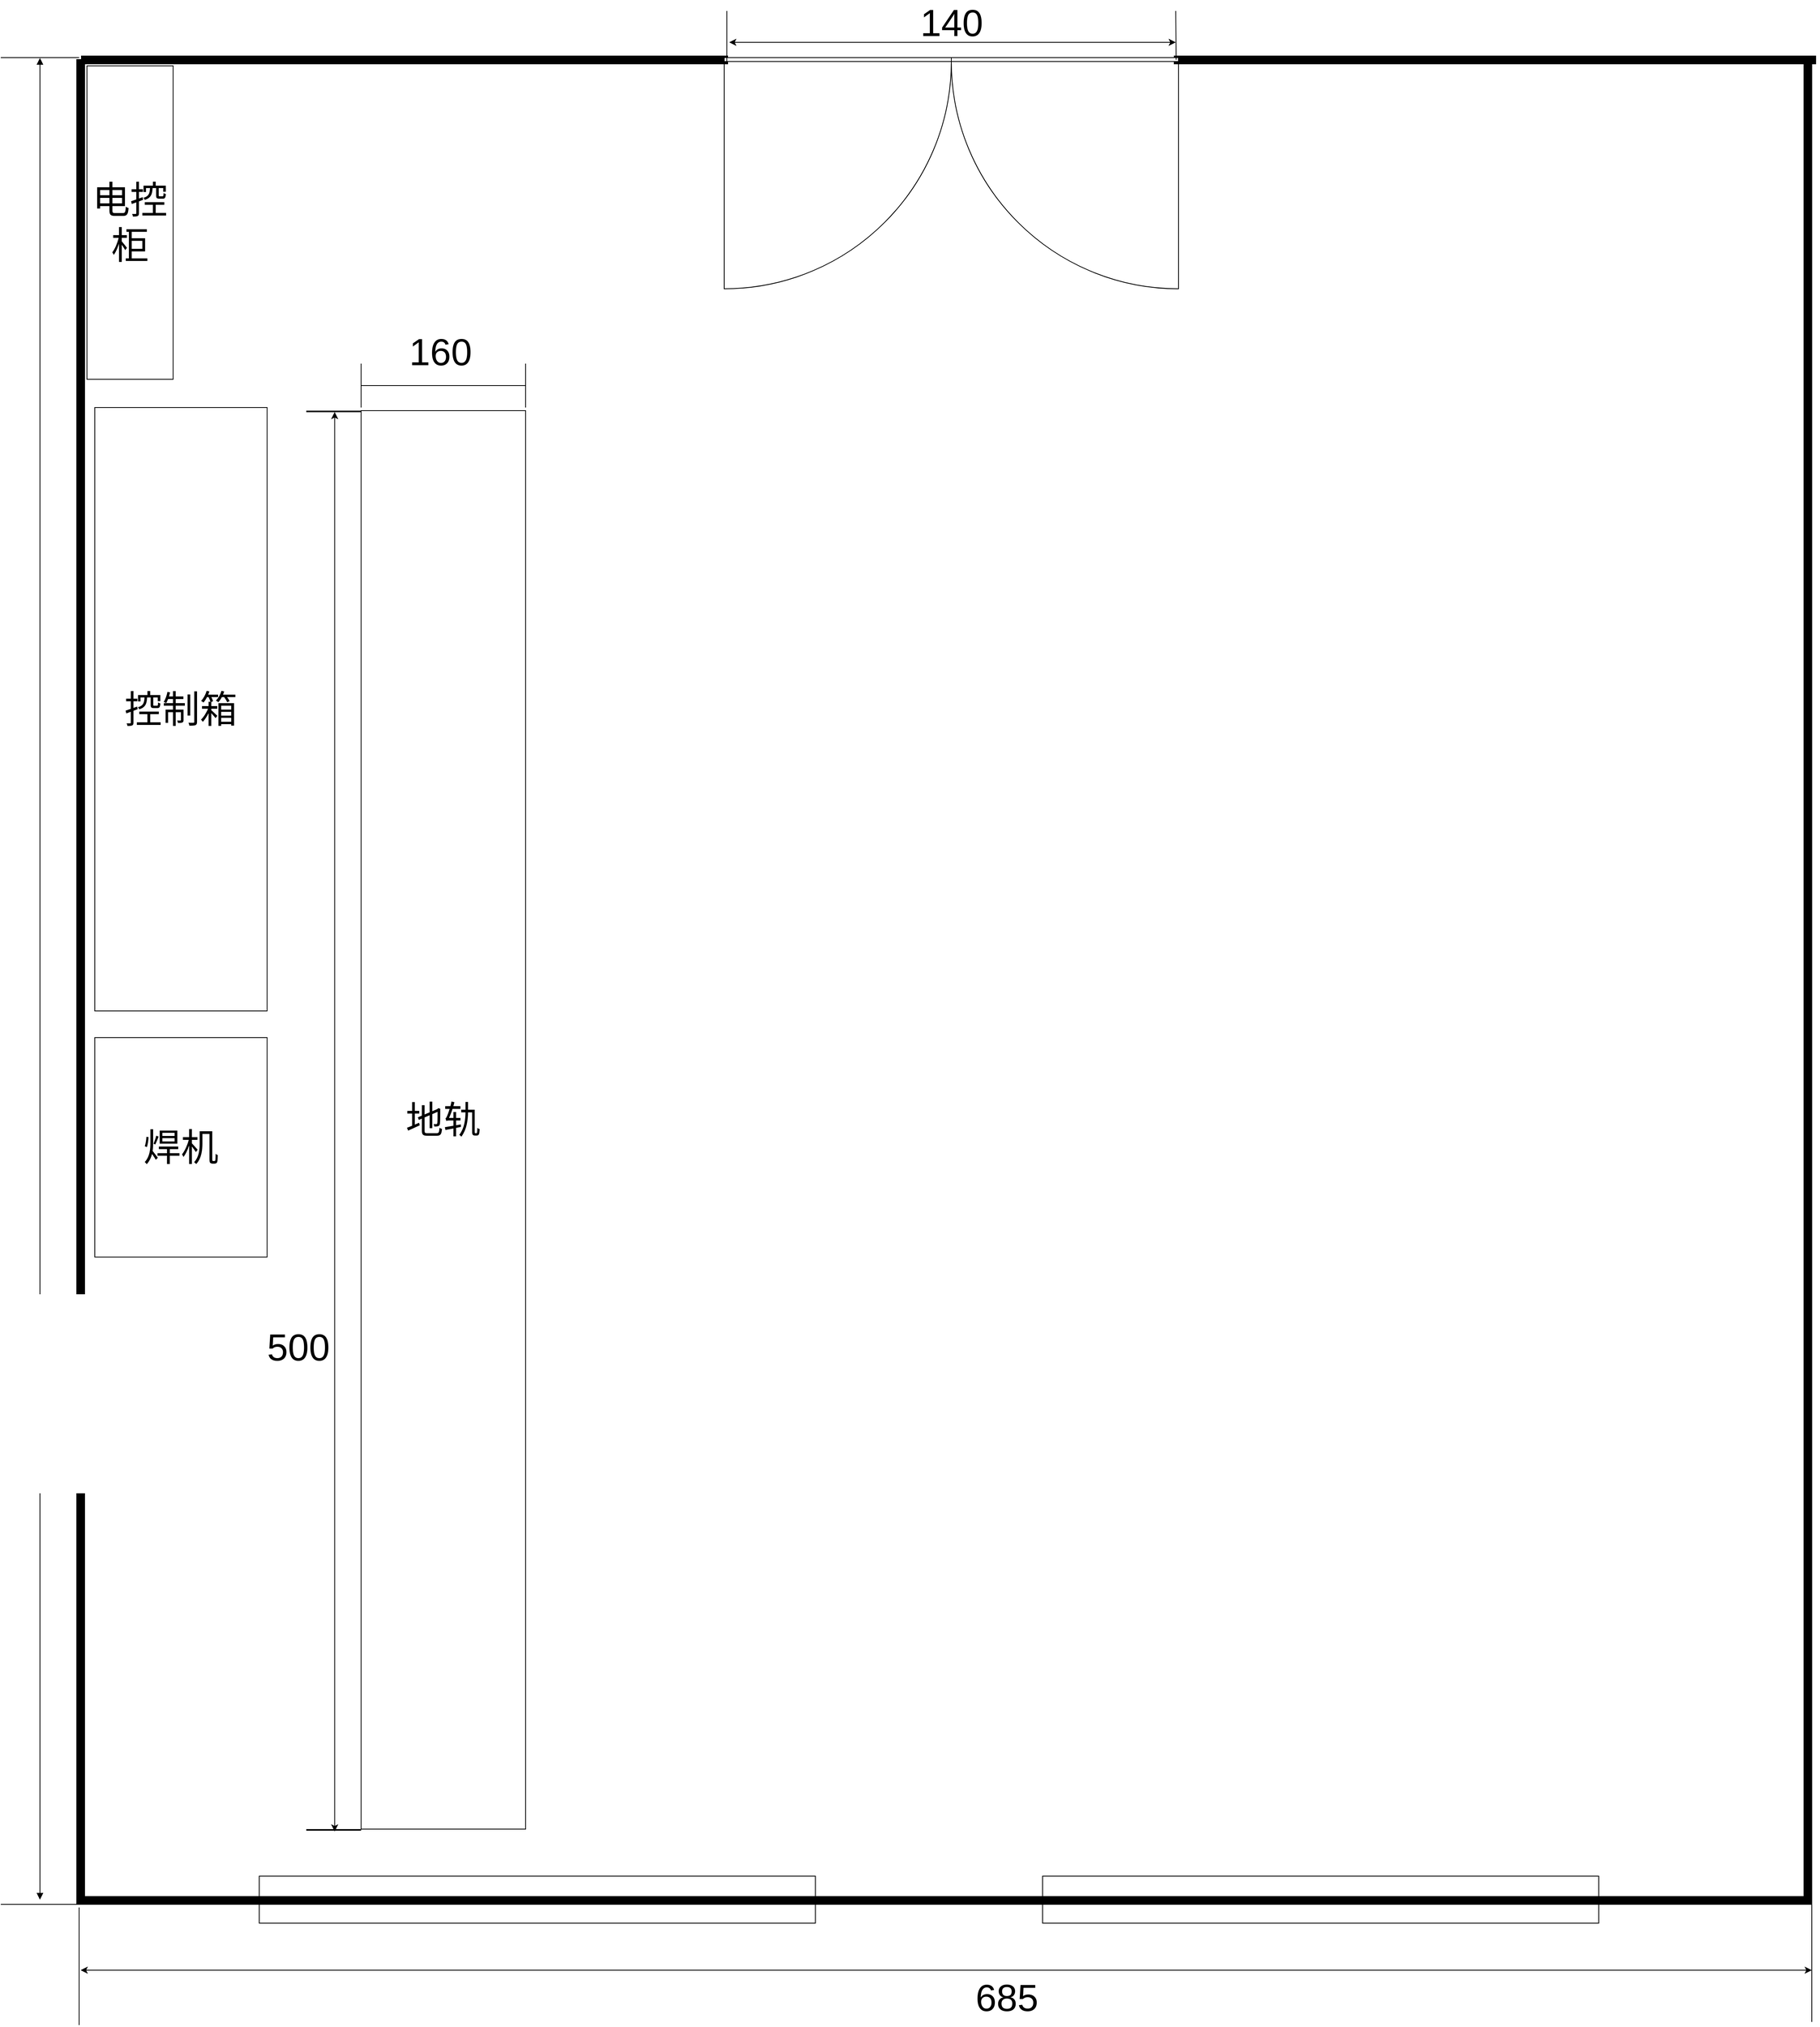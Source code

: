 <mxfile version="21.1.1" type="github">
  <diagram name="第 1 页" id="9VyFLo5dkuPswK5dTQU8">
    <mxGraphModel dx="3083" dy="2622" grid="1" gridSize="10" guides="1" tooltips="1" connect="1" arrows="1" fold="1" page="1" pageScale="1" pageWidth="827" pageHeight="1169" math="0" shadow="0">
      <root>
        <mxCell id="0" />
        <mxCell id="1" parent="0" />
        <mxCell id="Bef0XKD4eRXr6pYGSOdi-11" value="" style="rounded=0;whiteSpace=wrap;html=1;" vertex="1" parent="1">
          <mxGeometry x="1380" y="2060" width="710" height="60" as="geometry" />
        </mxCell>
        <mxCell id="Bef0XKD4eRXr6pYGSOdi-10" value="" style="rounded=0;whiteSpace=wrap;html=1;" vertex="1" parent="1">
          <mxGeometry x="380" y="2060" width="710" height="60" as="geometry" />
        </mxCell>
        <mxCell id="Bef0XKD4eRXr6pYGSOdi-4" value="" style="verticalLabelPosition=bottom;html=1;verticalAlign=top;align=center;strokeWidth=1;shape=mxgraph.floorplan.wallU;fillColor=#000000;rounded=0;shadow=0;comic=0;fontFamily=Verdana;fontSize=12;rotation=-180;" vertex="1" parent="1">
          <mxGeometry x="147" y="-258" width="2215" height="2354" as="geometry" />
        </mxCell>
        <mxCell id="Bef0XKD4eRXr6pYGSOdi-6" value="" style="verticalLabelPosition=bottom;html=1;verticalAlign=top;align=center;strokeWidth=1;shape=mxgraph.floorplan.wall;fillColor=#000000;direction=south;rounded=0;shadow=0;comic=0;fontFamily=Verdana;fontSize=12;rotation=90;" vertex="1" parent="1">
          <mxGeometry x="560.5" y="-670" width="10" height="825" as="geometry" />
        </mxCell>
        <mxCell id="Bef0XKD4eRXr6pYGSOdi-7" value="" style="verticalLabelPosition=bottom;html=1;verticalAlign=top;align=center;strokeWidth=1;shape=mxgraph.floorplan.wall;fillColor=#000000;direction=south;rounded=0;shadow=0;comic=0;fontFamily=Verdana;fontSize=12;rotation=90;" vertex="1" parent="1">
          <mxGeometry x="1952.5" y="-667" width="10" height="819" as="geometry" />
        </mxCell>
        <mxCell id="Bef0XKD4eRXr6pYGSOdi-8" value="" style="verticalLabelPosition=bottom;html=1;verticalAlign=top;align=center;strokeWidth=1;shape=mxgraph.floorplan.doorDouble;rounded=0;shadow=0;comic=0;fontFamily=Verdana;fontSize=12;rotation=0;" vertex="1" parent="1">
          <mxGeometry x="973.5" y="-260.5" width="580" height="70" as="geometry" />
        </mxCell>
        <mxCell id="Bef0XKD4eRXr6pYGSOdi-9" value="&lt;font style=&quot;font-size: 48px;&quot;&gt;电控柜&lt;/font&gt;" style="rounded=0;whiteSpace=wrap;html=1;rotation=0;" vertex="1" parent="1">
          <mxGeometry x="160" y="-250" width="110" height="400" as="geometry" />
        </mxCell>
        <mxCell id="Bef0XKD4eRXr6pYGSOdi-14" value="" style="endArrow=block;startArrow=block;endFill=1;startFill=1;html=1;rounded=0;" edge="1" parent="1">
          <mxGeometry width="160" relative="1" as="geometry">
            <mxPoint x="100" y="-260" as="sourcePoint" />
            <mxPoint x="100" y="2090" as="targetPoint" />
          </mxGeometry>
        </mxCell>
        <mxCell id="Bef0XKD4eRXr6pYGSOdi-16" value="" style="endArrow=none;html=1;rounded=0;" edge="1" parent="1">
          <mxGeometry width="50" height="50" relative="1" as="geometry">
            <mxPoint x="50" y="-260.5" as="sourcePoint" />
            <mxPoint x="150" y="-260.5" as="targetPoint" />
          </mxGeometry>
        </mxCell>
        <mxCell id="Bef0XKD4eRXr6pYGSOdi-17" value="" style="endArrow=none;html=1;rounded=0;entryX=0.998;entryY=0;entryDx=0;entryDy=0;entryPerimeter=0;" edge="1" parent="1" target="Bef0XKD4eRXr6pYGSOdi-4">
          <mxGeometry width="50" height="50" relative="1" as="geometry">
            <mxPoint x="50" y="2096" as="sourcePoint" />
            <mxPoint x="130" y="1970" as="targetPoint" />
          </mxGeometry>
        </mxCell>
        <mxCell id="Bef0XKD4eRXr6pYGSOdi-18" value="" style="endArrow=classic;startArrow=classic;html=1;rounded=0;" edge="1" parent="1">
          <mxGeometry width="50" height="50" relative="1" as="geometry">
            <mxPoint x="152" y="2180" as="sourcePoint" />
            <mxPoint x="2362" y="2180" as="targetPoint" />
          </mxGeometry>
        </mxCell>
        <mxCell id="Bef0XKD4eRXr6pYGSOdi-19" value="" style="endArrow=none;html=1;rounded=0;" edge="1" parent="1">
          <mxGeometry width="50" height="50" relative="1" as="geometry">
            <mxPoint x="150" y="2250" as="sourcePoint" />
            <mxPoint x="150" y="2100" as="targetPoint" />
          </mxGeometry>
        </mxCell>
        <mxCell id="Bef0XKD4eRXr6pYGSOdi-20" value="" style="endArrow=none;html=1;rounded=0;" edge="1" parent="1">
          <mxGeometry width="50" height="50" relative="1" as="geometry">
            <mxPoint x="2362" y="2246" as="sourcePoint" />
            <mxPoint x="2362" y="2096" as="targetPoint" />
          </mxGeometry>
        </mxCell>
        <mxCell id="Bef0XKD4eRXr6pYGSOdi-21" value="&lt;font style=&quot;font-size: 48px;&quot;&gt;685&lt;/font&gt;" style="text;html=1;strokeColor=none;fillColor=none;align=center;verticalAlign=middle;whiteSpace=wrap;rounded=0;" vertex="1" parent="1">
          <mxGeometry x="1300" y="2200" width="69" height="30" as="geometry" />
        </mxCell>
        <mxCell id="Bef0XKD4eRXr6pYGSOdi-23" value="&lt;font style=&quot;font-size: 48px;&quot;&gt;地轨&lt;/font&gt;" style="rounded=0;whiteSpace=wrap;html=1;" vertex="1" parent="1">
          <mxGeometry x="510" y="190" width="210" height="1810" as="geometry" />
        </mxCell>
        <mxCell id="Bef0XKD4eRXr6pYGSOdi-24" value="" style="endArrow=none;html=1;rounded=0;exitX=0.006;exitY=0.101;exitDx=0;exitDy=0;exitPerimeter=0;" edge="1" parent="1" source="Bef0XKD4eRXr6pYGSOdi-8">
          <mxGeometry width="50" height="50" relative="1" as="geometry">
            <mxPoint x="730" y="-260" as="sourcePoint" />
            <mxPoint x="977" y="-320" as="targetPoint" />
          </mxGeometry>
        </mxCell>
        <mxCell id="Bef0XKD4eRXr6pYGSOdi-25" value="" style="endArrow=none;html=1;rounded=0;exitX=0.995;exitY=0.04;exitDx=0;exitDy=0;exitPerimeter=0;" edge="1" parent="1" source="Bef0XKD4eRXr6pYGSOdi-8">
          <mxGeometry width="50" height="50" relative="1" as="geometry">
            <mxPoint x="1550" y="-270" as="sourcePoint" />
            <mxPoint x="1550" y="-320" as="targetPoint" />
          </mxGeometry>
        </mxCell>
        <mxCell id="Bef0XKD4eRXr6pYGSOdi-26" value="" style="endArrow=classic;startArrow=classic;html=1;rounded=0;" edge="1" parent="1">
          <mxGeometry width="50" height="50" relative="1" as="geometry">
            <mxPoint x="980" y="-280" as="sourcePoint" />
            <mxPoint x="1550" y="-280" as="targetPoint" />
          </mxGeometry>
        </mxCell>
        <mxCell id="Bef0XKD4eRXr6pYGSOdi-27" value="&lt;font style=&quot;font-size: 48px;&quot;&gt;140&lt;/font&gt;" style="text;html=1;strokeColor=none;fillColor=none;align=center;verticalAlign=middle;whiteSpace=wrap;rounded=0;" vertex="1" parent="1">
          <mxGeometry x="1234" y="-320" width="60" height="30" as="geometry" />
        </mxCell>
        <mxCell id="Bef0XKD4eRXr6pYGSOdi-35" value="" style="line;strokeWidth=2;html=1;" vertex="1" parent="1">
          <mxGeometry x="440" y="186" width="70" height="10" as="geometry" />
        </mxCell>
        <mxCell id="Bef0XKD4eRXr6pYGSOdi-36" value="" style="line;strokeWidth=2;html=1;" vertex="1" parent="1">
          <mxGeometry x="440" y="1996" width="70" height="10" as="geometry" />
        </mxCell>
        <mxCell id="Bef0XKD4eRXr6pYGSOdi-37" value="" style="endArrow=classic;startArrow=classic;html=1;rounded=0;entryX=0.518;entryY=0.579;entryDx=0;entryDy=0;entryPerimeter=0;exitX=0.518;exitY=0.699;exitDx=0;exitDy=0;exitPerimeter=0;" edge="1" parent="1" source="Bef0XKD4eRXr6pYGSOdi-36" target="Bef0XKD4eRXr6pYGSOdi-35">
          <mxGeometry width="50" height="50" relative="1" as="geometry">
            <mxPoint x="477" y="1996" as="sourcePoint" />
            <mxPoint x="450" y="746" as="targetPoint" />
          </mxGeometry>
        </mxCell>
        <mxCell id="Bef0XKD4eRXr6pYGSOdi-38" value="&lt;font style=&quot;font-size: 48px;&quot;&gt;500&lt;/font&gt;" style="text;html=1;strokeColor=none;fillColor=none;align=center;verticalAlign=middle;whiteSpace=wrap;rounded=0;" vertex="1" parent="1">
          <mxGeometry x="400" y="1370" width="60" height="30" as="geometry" />
        </mxCell>
        <mxCell id="Bef0XKD4eRXr6pYGSOdi-39" value="" style="shape=crossbar;whiteSpace=wrap;html=1;rounded=1;" vertex="1" parent="1">
          <mxGeometry x="510" y="130" width="210" height="56" as="geometry" />
        </mxCell>
        <mxCell id="Bef0XKD4eRXr6pYGSOdi-40" value="&lt;font style=&quot;font-size: 48px;&quot;&gt;160&lt;/font&gt;" style="text;html=1;align=center;verticalAlign=middle;resizable=0;points=[];autosize=1;strokeColor=none;fillColor=none;" vertex="1" parent="1">
          <mxGeometry x="560.5" y="80" width="100" height="70" as="geometry" />
        </mxCell>
        <mxCell id="Bef0XKD4eRXr6pYGSOdi-41" value="&lt;font style=&quot;font-size: 48px;&quot;&gt;控制箱&lt;/font&gt;" style="rounded=0;whiteSpace=wrap;html=1;" vertex="1" parent="1">
          <mxGeometry x="170" y="186" width="220" height="770" as="geometry" />
        </mxCell>
        <mxCell id="Bef0XKD4eRXr6pYGSOdi-43" value="&lt;font style=&quot;font-size: 48px;&quot;&gt;焊机&lt;/font&gt;" style="rounded=0;whiteSpace=wrap;html=1;" vertex="1" parent="1">
          <mxGeometry x="170" y="990" width="220" height="280" as="geometry" />
        </mxCell>
      </root>
    </mxGraphModel>
  </diagram>
</mxfile>
